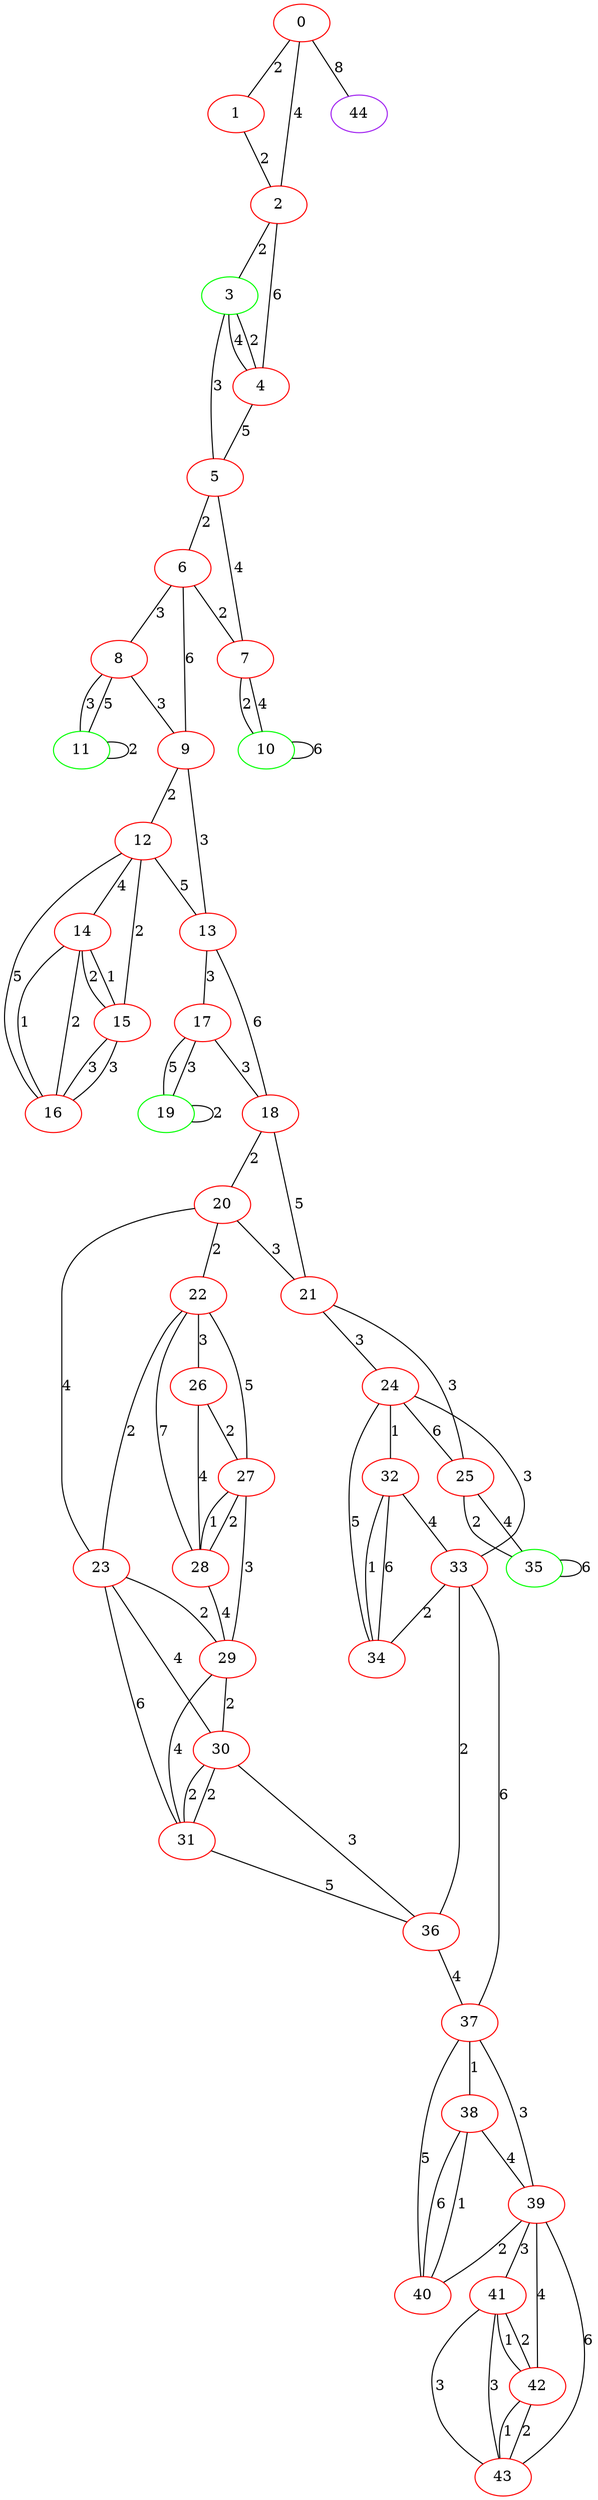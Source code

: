 graph "" {
0 [color=red, weight=1];
1 [color=red, weight=1];
2 [color=red, weight=1];
3 [color=green, weight=2];
4 [color=red, weight=1];
5 [color=red, weight=1];
6 [color=red, weight=1];
7 [color=red, weight=1];
8 [color=red, weight=1];
9 [color=red, weight=1];
10 [color=green, weight=2];
11 [color=green, weight=2];
12 [color=red, weight=1];
13 [color=red, weight=1];
14 [color=red, weight=1];
15 [color=red, weight=1];
16 [color=red, weight=1];
17 [color=red, weight=1];
18 [color=red, weight=1];
19 [color=green, weight=2];
20 [color=red, weight=1];
21 [color=red, weight=1];
22 [color=red, weight=1];
23 [color=red, weight=1];
24 [color=red, weight=1];
25 [color=red, weight=1];
26 [color=red, weight=1];
27 [color=red, weight=1];
28 [color=red, weight=1];
29 [color=red, weight=1];
30 [color=red, weight=1];
31 [color=red, weight=1];
32 [color=red, weight=1];
33 [color=red, weight=1];
34 [color=red, weight=1];
35 [color=green, weight=2];
36 [color=red, weight=1];
37 [color=red, weight=1];
38 [color=red, weight=1];
39 [color=red, weight=1];
40 [color=red, weight=1];
41 [color=red, weight=1];
42 [color=red, weight=1];
43 [color=red, weight=1];
44 [color=purple, weight=4];
0 -- 1  [key=0, label=2];
0 -- 2  [key=0, label=4];
0 -- 44  [key=0, label=8];
1 -- 2  [key=0, label=2];
2 -- 3  [key=0, label=2];
2 -- 4  [key=0, label=6];
3 -- 4  [key=0, label=4];
3 -- 4  [key=1, label=2];
3 -- 5  [key=0, label=3];
4 -- 5  [key=0, label=5];
5 -- 6  [key=0, label=2];
5 -- 7  [key=0, label=4];
6 -- 8  [key=0, label=3];
6 -- 9  [key=0, label=6];
6 -- 7  [key=0, label=2];
7 -- 10  [key=0, label=2];
7 -- 10  [key=1, label=4];
8 -- 9  [key=0, label=3];
8 -- 11  [key=0, label=3];
8 -- 11  [key=1, label=5];
9 -- 12  [key=0, label=2];
9 -- 13  [key=0, label=3];
10 -- 10  [key=0, label=6];
11 -- 11  [key=0, label=2];
12 -- 16  [key=0, label=5];
12 -- 13  [key=0, label=5];
12 -- 14  [key=0, label=4];
12 -- 15  [key=0, label=2];
13 -- 18  [key=0, label=6];
13 -- 17  [key=0, label=3];
14 -- 16  [key=0, label=1];
14 -- 16  [key=1, label=2];
14 -- 15  [key=0, label=2];
14 -- 15  [key=1, label=1];
15 -- 16  [key=0, label=3];
15 -- 16  [key=1, label=3];
17 -- 18  [key=0, label=3];
17 -- 19  [key=0, label=3];
17 -- 19  [key=1, label=5];
18 -- 20  [key=0, label=2];
18 -- 21  [key=0, label=5];
19 -- 19  [key=0, label=2];
20 -- 21  [key=0, label=3];
20 -- 22  [key=0, label=2];
20 -- 23  [key=0, label=4];
21 -- 24  [key=0, label=3];
21 -- 25  [key=0, label=3];
22 -- 26  [key=0, label=3];
22 -- 27  [key=0, label=5];
22 -- 28  [key=0, label=7];
22 -- 23  [key=0, label=2];
23 -- 29  [key=0, label=2];
23 -- 30  [key=0, label=4];
23 -- 31  [key=0, label=6];
24 -- 32  [key=0, label=1];
24 -- 33  [key=0, label=3];
24 -- 34  [key=0, label=5];
24 -- 25  [key=0, label=6];
25 -- 35  [key=0, label=2];
25 -- 35  [key=1, label=4];
26 -- 27  [key=0, label=2];
26 -- 28  [key=0, label=4];
27 -- 28  [key=0, label=2];
27 -- 28  [key=1, label=1];
27 -- 29  [key=0, label=3];
28 -- 29  [key=0, label=4];
29 -- 31  [key=0, label=4];
29 -- 30  [key=0, label=2];
30 -- 36  [key=0, label=3];
30 -- 31  [key=0, label=2];
30 -- 31  [key=1, label=2];
31 -- 36  [key=0, label=5];
32 -- 33  [key=0, label=4];
32 -- 34  [key=0, label=6];
32 -- 34  [key=1, label=1];
33 -- 34  [key=0, label=2];
33 -- 36  [key=0, label=2];
33 -- 37  [key=0, label=6];
35 -- 35  [key=0, label=6];
36 -- 37  [key=0, label=4];
37 -- 40  [key=0, label=5];
37 -- 38  [key=0, label=1];
37 -- 39  [key=0, label=3];
38 -- 40  [key=0, label=6];
38 -- 40  [key=1, label=1];
38 -- 39  [key=0, label=4];
39 -- 40  [key=0, label=2];
39 -- 41  [key=0, label=3];
39 -- 42  [key=0, label=4];
39 -- 43  [key=0, label=6];
41 -- 42  [key=0, label=1];
41 -- 42  [key=1, label=2];
41 -- 43  [key=0, label=3];
41 -- 43  [key=1, label=3];
42 -- 43  [key=0, label=2];
42 -- 43  [key=1, label=1];
}
